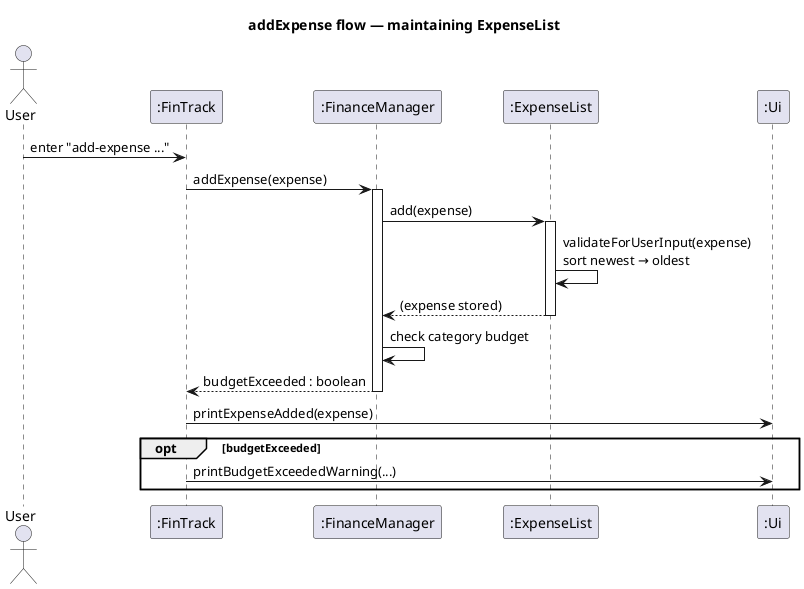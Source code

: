 @startuml
title addExpense flow — maintaining ExpenseList

actor User
participant ":FinTrack" as FinTrack
participant ":FinanceManager" as FM
participant ":ExpenseList" as ExpList
participant ":Ui" as Ui

User -> FinTrack : enter "add-expense ..."
FinTrack -> FM : addExpense(expense)
activate FM
FM -> ExpList : add(expense)
activate ExpList
ExpList -> ExpList : validateForUserInput(expense)\nsort newest → oldest
ExpList --> FM : (expense stored)
deactivate ExpList

FM -> FM : check category budget
FM --> FinTrack : budgetExceeded : boolean
deactivate FM

FinTrack -> Ui : printExpenseAdded(expense)
opt budgetExceeded
  FinTrack -> Ui : printBudgetExceededWarning(...)
end
@enduml
